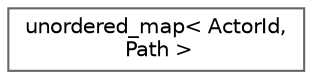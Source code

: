 digraph "类继承关系图"
{
 // INTERACTIVE_SVG=YES
 // LATEX_PDF_SIZE
  bgcolor="transparent";
  edge [fontname=Helvetica,fontsize=10,labelfontname=Helvetica,labelfontsize=10];
  node [fontname=Helvetica,fontsize=10,shape=box,height=0.2,width=0.4];
  rankdir="LR";
  Node0 [id="Node000000",label="unordered_map\< ActorId,\l Path \>",height=0.2,width=0.4,color="grey40", fillcolor="white", style="filled",URL="$d8/d9c/classstd_1_1unordered__map_3_01ActorId_00_01Path_01_4.html",tooltip=" "];
}
